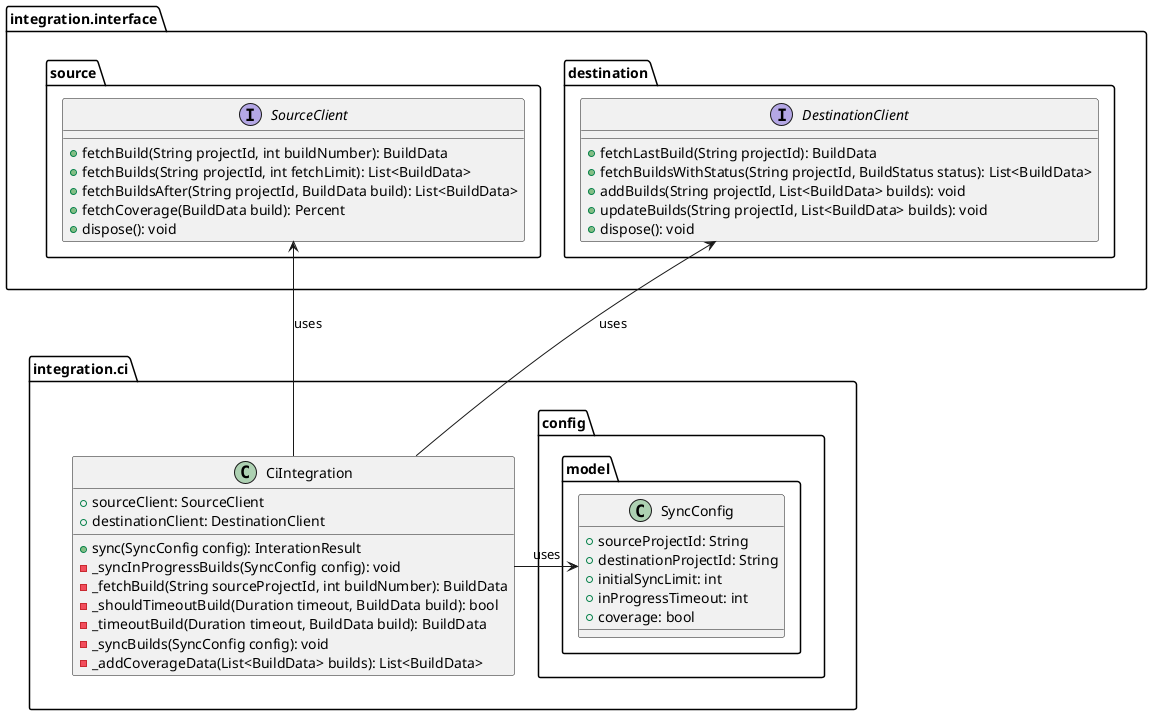 @startuml sync_algorithm_class_diagram
'https://plantuml.com/class-diagram

package integration.interface as Interface {
    package source {
        interface SourceClient {
            + fetchBuild(String projectId, int buildNumber): BuildData
            + fetchBuilds(String projectId, int fetchLimit): List<BuildData>
            + fetchBuildsAfter(String projectId, BuildData build): List<BuildData>
            + fetchCoverage(BuildData build): Percent
            + dispose(): void
        }
    }

    package destination {
        interface DestinationClient {
            + fetchLastBuild(String projectId): BuildData
            + fetchBuildsWithStatus(String projectId, BuildStatus status): List<BuildData>
            + addBuilds(String projectId, List<BuildData> builds): void
            + updateBuilds(String projectId, List<BuildData> builds): void
            + dispose(): void
        }
    }
}

package integration.ci as CI {
    package config.model {
        class SyncConfig {
            + sourceProjectId: String
            + destinationProjectId: String
            + initialSyncLimit: int
            + inProgressTimeout: int
            + coverage: bool
        }
    }

    class CiIntegration {
        + sourceClient: SourceClient
        + destinationClient: DestinationClient
        + sync(SyncConfig config): InterationResult
        - _syncInProgressBuilds(SyncConfig config): void
        - _fetchBuild(String sourceProjectId, int buildNumber): BuildData
        - _shouldTimeoutBuild(Duration timeout, BuildData build): bool
        - _timeoutBuild(Duration timeout, BuildData build): BuildData
        - _syncBuilds(SyncConfig config): void
        - _addCoverageData(List<BuildData> builds): List<BuildData>
    }

    CiIntegration -right-> SyncConfig: uses
}

Interface -[hidden]down-> CI

CiIntegration -up-> SourceClient: uses
CiIntegration -up-> DestinationClient: uses

@enduml